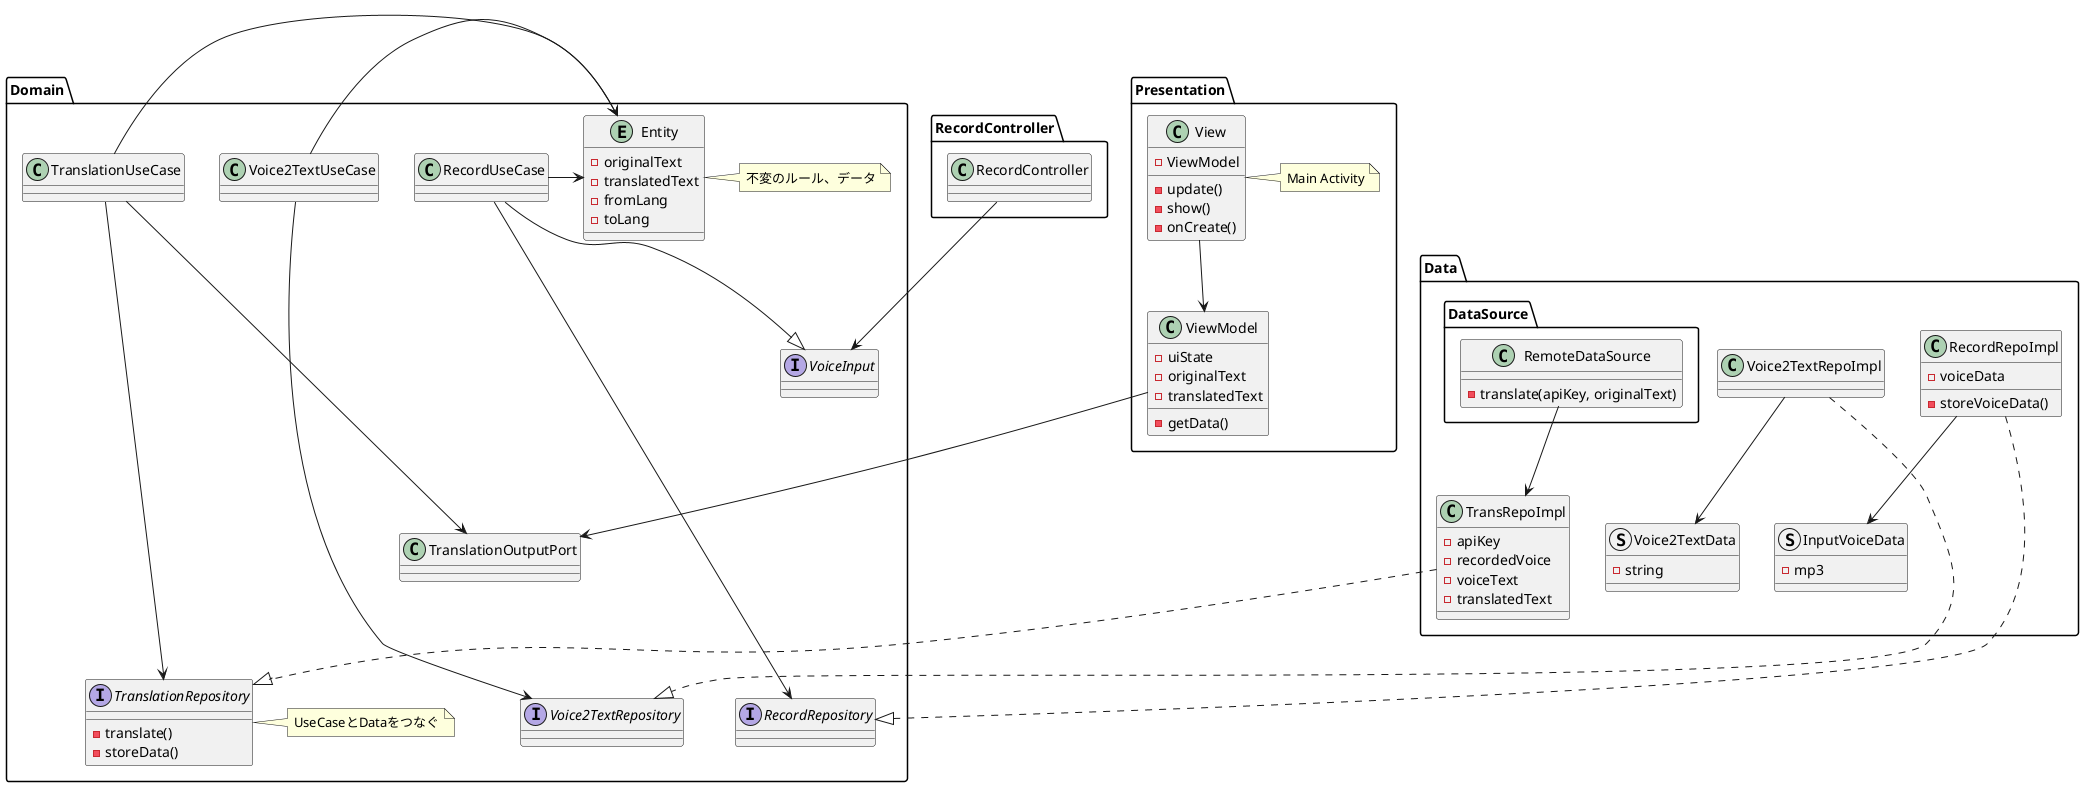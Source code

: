 @startuml

package Domain {
    entity Entity {
        - originalText
        - translatedText
        - fromLang
        - toLang
    }

    interface TranslationRepository {
        - translate()
        - storeData()
    }

    class TranslationOutputPort {

    }

    class TranslationUseCase {


    }

    interface RecordRepository {
    }

    class RecordUseCase {

    }

    interface VoiceInput {

    }

    interface Voice2TextRepository {

    }

    class Voice2TextUseCase {

    }

    TranslationUseCase -> Entity
    TranslationUseCase ----> TranslationRepository
    TranslationUseCase ---> TranslationOutputPort
    RecordUseCase -> Entity
    RecordUseCase ----> RecordRepository
    RecordUseCase --|> VoiceInput
    Voice2TextUseCase -> Entity
    Voice2TextUseCase ----> Voice2TextRepository




    note right of Entity : 不変のルール、データ
    note right of TranslationRepository : UseCaseとDataをつなぐ
}


package RecordController {

    RecordController --> VoiceInput
}


package Presentation {
    class View {
        - ViewModel
        - update()
        - show()
        - onCreate()
    }

    class ViewModel {
        - uiState
        - originalText
        - translatedText
        - getData()
    }

    View --> ViewModel
    ViewModel --> TranslationOutputPort
    note right of View : Main Activity
}


package Data {
    class TransRepoImpl {
        - apiKey
        - recordedVoice
        - voiceText
        - translatedText
    }

    class RecordRepoImpl {
        - voiceData
        - storeVoiceData()
    }

    class Voice2TextRepoImpl {

    }

    struct InputVoiceData {
        - mp3
    }

    struct Voice2TextData {
        - string
    }


    package DataSource {


        class RemoteDataSource {
            - translate(apiKey, originalText)
        }
    }

    TransRepoImpl ..|> TranslationRepository
    RecordRepoImpl ..|> RecordRepository
    RecordRepoImpl --> InputVoiceData
    RemoteDataSource --> TransRepoImpl
    Voice2TextRepoImpl ..|> Voice2TextRepository
    Voice2TextRepoImpl --> Voice2TextData

}











@enduml